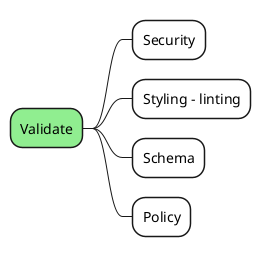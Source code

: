@startmindmap k8s-yaml-validation
<style>
mindmapDiagram {
    node {
        BackgroundColor lightGreen
    }
    :depth(1) {
      BackGroundColor white
    }
}
</style>
* Validate
** Security
** Styling - linting
** Schema
** Policy

@endmindmap

@startmindmap k8s-yaml-validation-tools
<style>
mindmapDiagram {
    node {
        BackgroundColor lightGreen
    }
    :depth(1) {
      BackGroundColor white
    }
}
</style>
* Validate
** Security
***_ trivy
** Styling - linting
***_ VS Code
** Schema
***_ kubeval
** Policy
***_ datree

@endmindmap